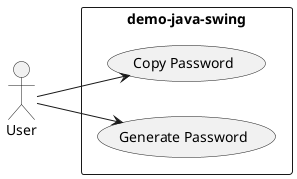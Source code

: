 @startuml
left to right direction

actor "User" as user

rectangle demo-java-swing {
  usecase "Copy Password" as copyPassword
  usecase "Generate Password" as generatePassword
}

user --> generatePassword
user --> copyPassword
@enduml